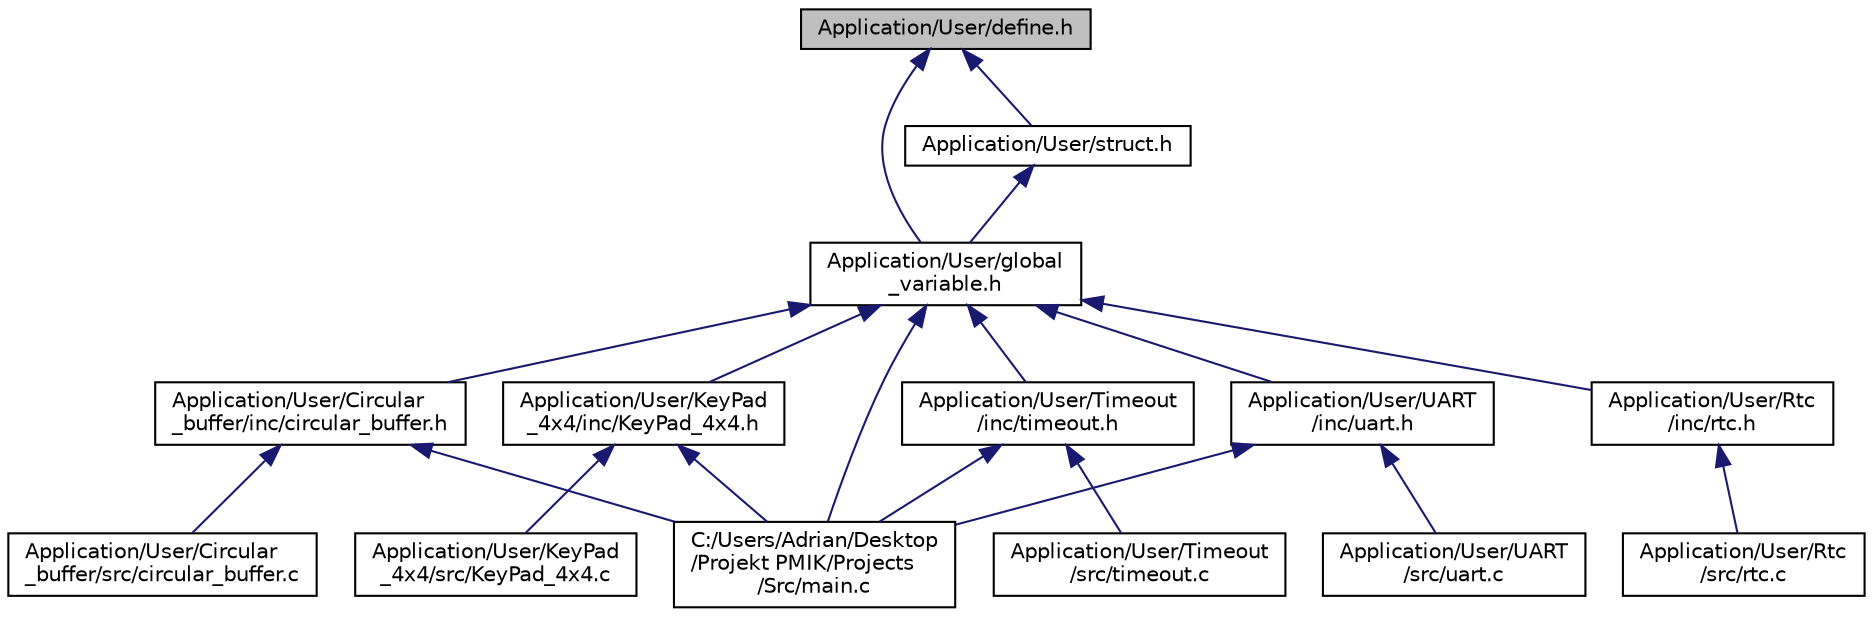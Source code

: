 digraph "Application/User/define.h"
{
  edge [fontname="Helvetica",fontsize="10",labelfontname="Helvetica",labelfontsize="10"];
  node [fontname="Helvetica",fontsize="10",shape=record];
  Node1 [label="Application/User/define.h",height=0.2,width=0.4,color="black", fillcolor="grey75", style="filled", fontcolor="black"];
  Node1 -> Node2 [dir="back",color="midnightblue",fontsize="10",style="solid"];
  Node2 [label="Application/User/global\l_variable.h",height=0.2,width=0.4,color="black", fillcolor="white", style="filled",URL="$global__variable_8h.html"];
  Node2 -> Node3 [dir="back",color="midnightblue",fontsize="10",style="solid"];
  Node3 [label="C:/Users/Adrian/Desktop\l/Projekt PMIK/Projects\l/Src/main.c",height=0.2,width=0.4,color="black", fillcolor="white", style="filled",URL="$main_8c.html",tooltip=": Main program body "];
  Node2 -> Node4 [dir="back",color="midnightblue",fontsize="10",style="solid"];
  Node4 [label="Application/User/Circular\l_buffer/inc/circular_buffer.h",height=0.2,width=0.4,color="black", fillcolor="white", style="filled",URL="$circular__buffer_8h.html",tooltip="this header file will contain all required function definitions to circular_buffer.c "];
  Node4 -> Node5 [dir="back",color="midnightblue",fontsize="10",style="solid"];
  Node5 [label="Application/User/Circular\l_buffer/src/circular_buffer.c",height=0.2,width=0.4,color="black", fillcolor="white", style="filled",URL="$circular__buffer_8c.html"];
  Node4 -> Node3 [dir="back",color="midnightblue",fontsize="10",style="solid"];
  Node2 -> Node6 [dir="back",color="midnightblue",fontsize="10",style="solid"];
  Node6 [label="Application/User/KeyPad\l_4x4/inc/KeyPad_4x4.h",height=0.2,width=0.4,color="black", fillcolor="white", style="filled",URL="$_key_pad__4x4_8h.html"];
  Node6 -> Node7 [dir="back",color="midnightblue",fontsize="10",style="solid"];
  Node7 [label="Application/User/KeyPad\l_4x4/src/KeyPad_4x4.c",height=0.2,width=0.4,color="black", fillcolor="white", style="filled",URL="$_key_pad__4x4_8c.html"];
  Node6 -> Node3 [dir="back",color="midnightblue",fontsize="10",style="solid"];
  Node2 -> Node8 [dir="back",color="midnightblue",fontsize="10",style="solid"];
  Node8 [label="Application/User/Rtc\l/inc/rtc.h",height=0.2,width=0.4,color="black", fillcolor="white", style="filled",URL="$rtc_8h.html"];
  Node8 -> Node9 [dir="back",color="midnightblue",fontsize="10",style="solid"];
  Node9 [label="Application/User/Rtc\l/src/rtc.c",height=0.2,width=0.4,color="black", fillcolor="white", style="filled",URL="$rtc_8c.html"];
  Node2 -> Node10 [dir="back",color="midnightblue",fontsize="10",style="solid"];
  Node10 [label="Application/User/Timeout\l/inc/timeout.h",height=0.2,width=0.4,color="black", fillcolor="white", style="filled",URL="$timeout_8h.html"];
  Node10 -> Node11 [dir="back",color="midnightblue",fontsize="10",style="solid"];
  Node11 [label="Application/User/Timeout\l/src/timeout.c",height=0.2,width=0.4,color="black", fillcolor="white", style="filled",URL="$timeout_8c.html"];
  Node10 -> Node3 [dir="back",color="midnightblue",fontsize="10",style="solid"];
  Node2 -> Node12 [dir="back",color="midnightblue",fontsize="10",style="solid"];
  Node12 [label="Application/User/UART\l/inc/uart.h",height=0.2,width=0.4,color="black", fillcolor="white", style="filled",URL="$uart_8h.html"];
  Node12 -> Node13 [dir="back",color="midnightblue",fontsize="10",style="solid"];
  Node13 [label="Application/User/UART\l/src/uart.c",height=0.2,width=0.4,color="black", fillcolor="white", style="filled",URL="$uart_8c.html"];
  Node12 -> Node3 [dir="back",color="midnightblue",fontsize="10",style="solid"];
  Node1 -> Node14 [dir="back",color="midnightblue",fontsize="10",style="solid"];
  Node14 [label="Application/User/struct.h",height=0.2,width=0.4,color="black", fillcolor="white", style="filled",URL="$struct_8h.html"];
  Node14 -> Node2 [dir="back",color="midnightblue",fontsize="10",style="solid"];
}
